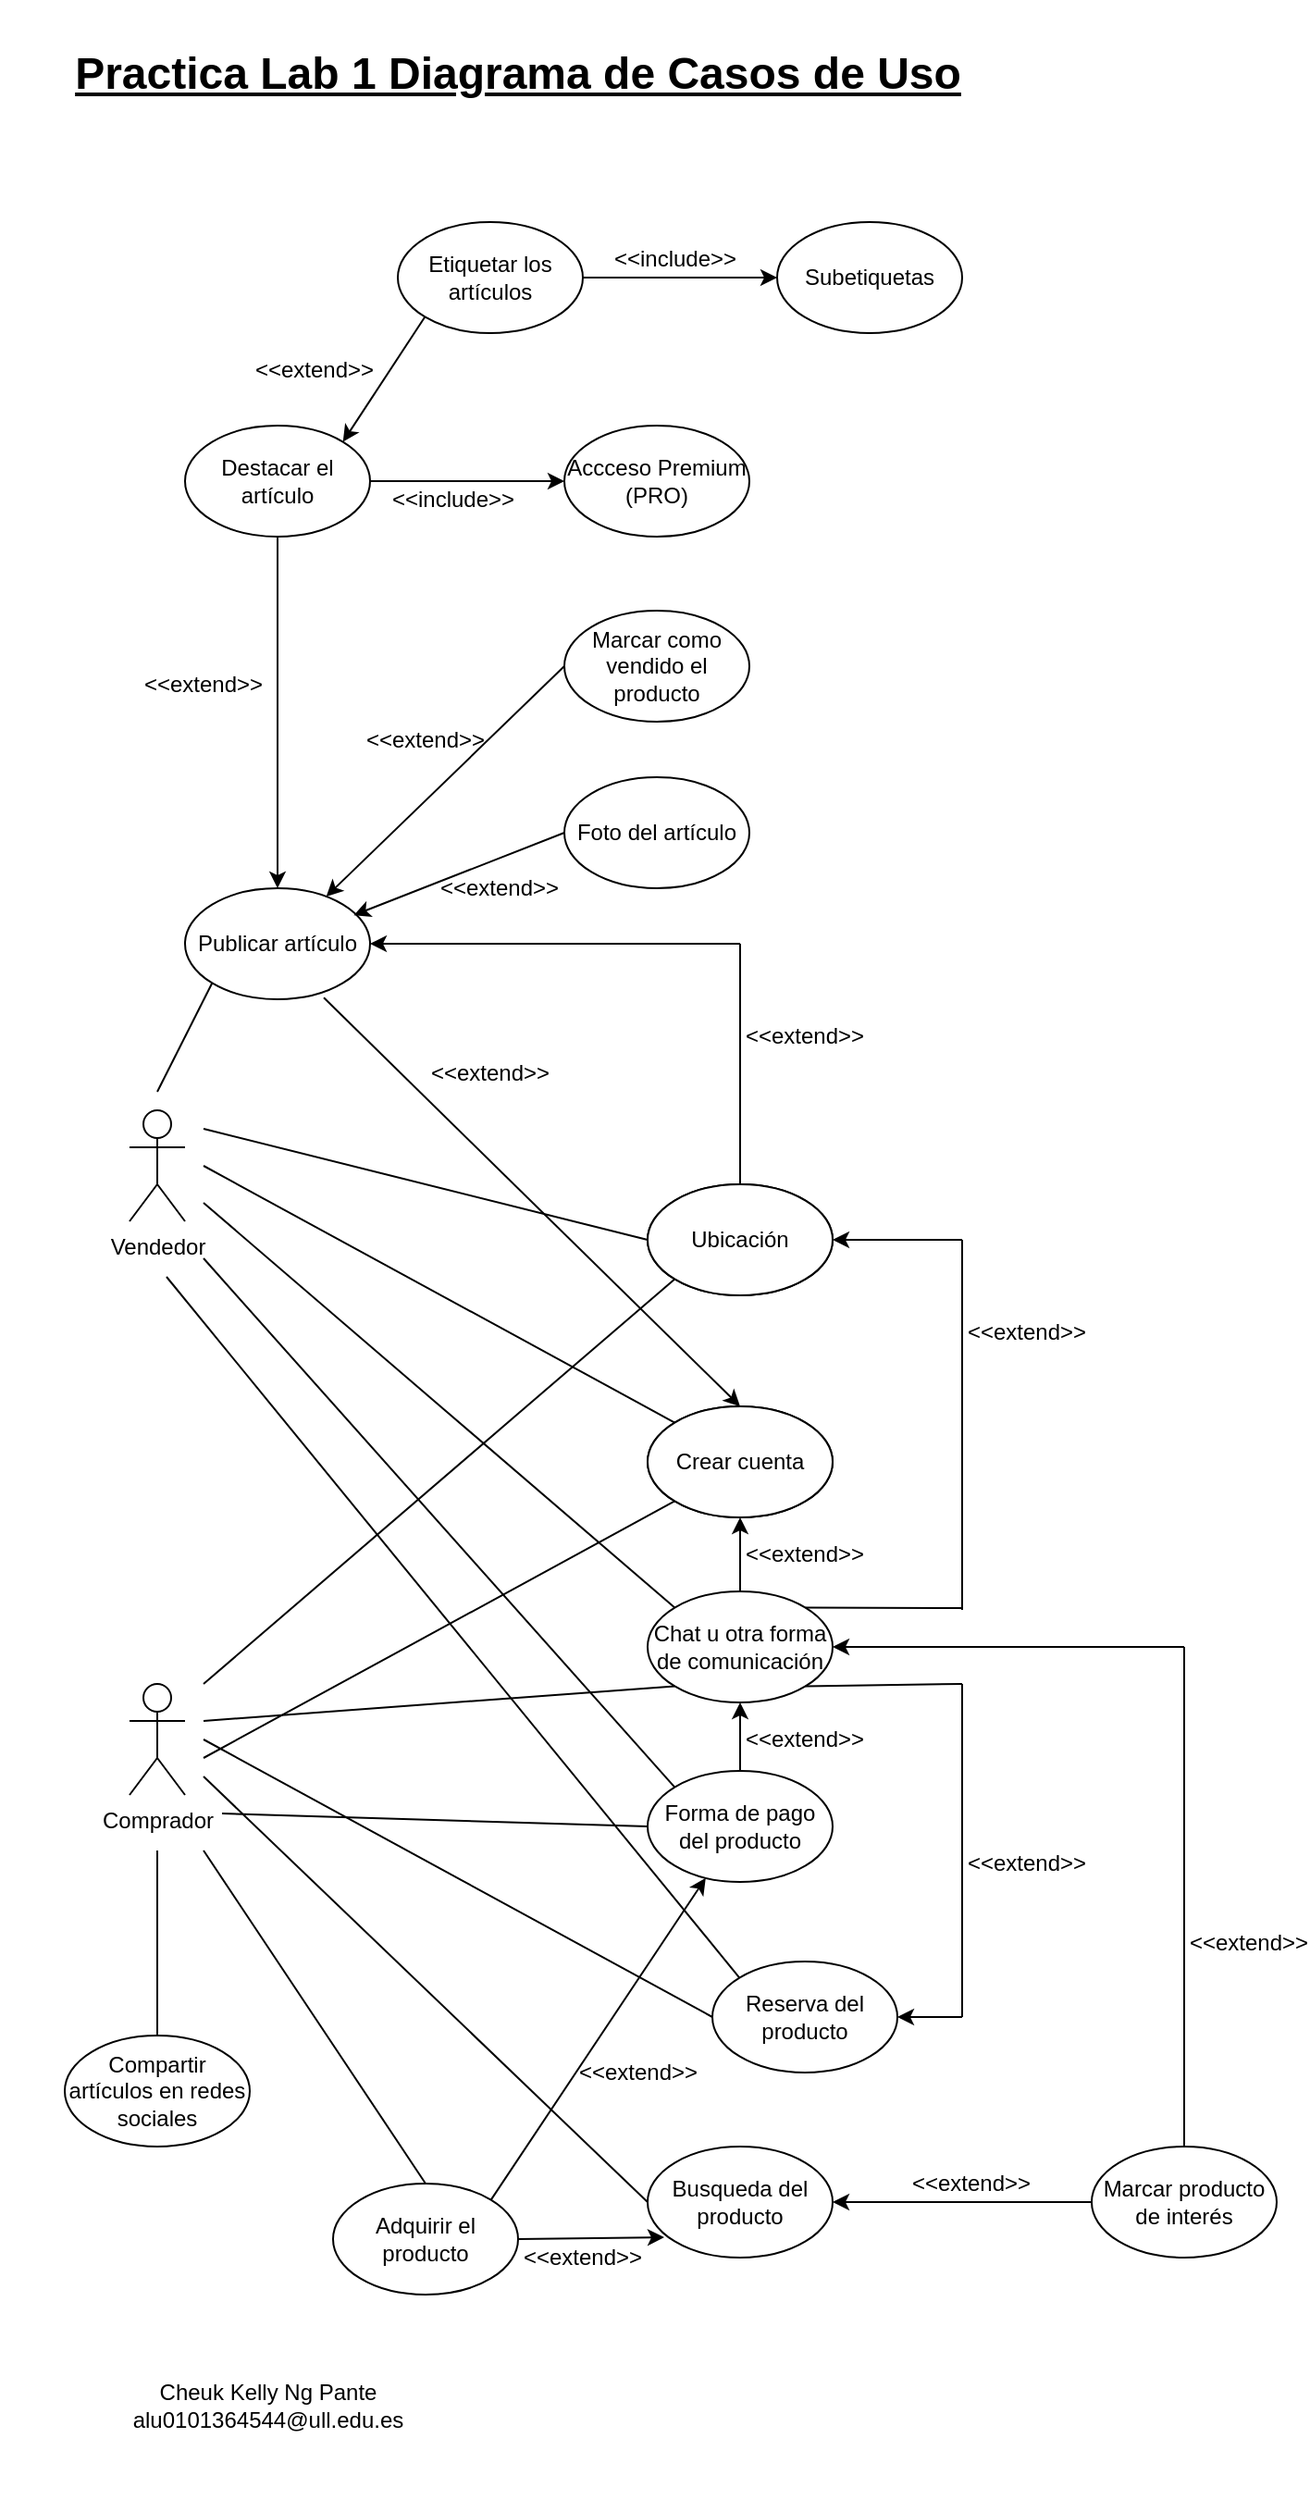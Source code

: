 <mxfile version="14.4.3" type="device"><diagram id="dLHyvm_DX3ov7QYq-CUW" name="Página-1"><mxGraphModel dx="1108" dy="510" grid="1" gridSize="10" guides="1" tooltips="1" connect="1" arrows="1" fold="1" page="1" pageScale="1" pageWidth="1000" pageHeight="1400" math="0" shadow="0"><root><mxCell id="0"/><mxCell id="1" parent="0"/><mxCell id="fIfupZRsueeHco4kO4kN-1" value="Vendedor" style="shape=umlActor;verticalLabelPosition=bottom;verticalAlign=top;html=1;outlineConnect=0;" vertex="1" parent="1"><mxGeometry x="85" y="610" width="30" height="60" as="geometry"/></mxCell><mxCell id="fIfupZRsueeHco4kO4kN-5" value="Comprador" style="shape=umlActor;verticalLabelPosition=bottom;verticalAlign=top;html=1;outlineConnect=0;" vertex="1" parent="1"><mxGeometry x="85" y="920" width="30" height="60" as="geometry"/></mxCell><mxCell id="fIfupZRsueeHco4kO4kN-6" value="Crear cuenta" style="ellipse;whiteSpace=wrap;html=1;" vertex="1" parent="1"><mxGeometry x="365" y="770" width="100" height="60" as="geometry"/></mxCell><mxCell id="fIfupZRsueeHco4kO4kN-7" value="" style="endArrow=none;html=1;entryX=0;entryY=0;entryDx=0;entryDy=0;" edge="1" parent="1" target="fIfupZRsueeHco4kO4kN-6"><mxGeometry width="50" height="50" relative="1" as="geometry"><mxPoint x="125" y="640" as="sourcePoint"/><mxPoint x="755" y="750" as="targetPoint"/></mxGeometry></mxCell><mxCell id="fIfupZRsueeHco4kO4kN-8" value="" style="endArrow=none;html=1;entryX=0;entryY=1;entryDx=0;entryDy=0;" edge="1" parent="1" target="fIfupZRsueeHco4kO4kN-6"><mxGeometry width="50" height="50" relative="1" as="geometry"><mxPoint x="125" y="960" as="sourcePoint"/><mxPoint x="185" y="930" as="targetPoint"/></mxGeometry></mxCell><mxCell id="fIfupZRsueeHco4kO4kN-10" value="Publicar artículo" style="ellipse;whiteSpace=wrap;html=1;" vertex="1" parent="1"><mxGeometry x="115" y="490" width="100" height="60" as="geometry"/></mxCell><mxCell id="fIfupZRsueeHco4kO4kN-11" value="" style="endArrow=none;html=1;entryX=0;entryY=1;entryDx=0;entryDy=0;" edge="1" parent="1" target="fIfupZRsueeHco4kO4kN-10"><mxGeometry width="50" height="50" relative="1" as="geometry"><mxPoint x="100" y="600" as="sourcePoint"/><mxPoint x="755" y="750" as="targetPoint"/></mxGeometry></mxCell><mxCell id="fIfupZRsueeHco4kO4kN-13" value="" style="endArrow=classic;html=1;exitX=0.75;exitY=0.986;exitDx=0;exitDy=0;exitPerimeter=0;entryX=0.5;entryY=0;entryDx=0;entryDy=0;" edge="1" parent="1" source="fIfupZRsueeHco4kO4kN-10" target="fIfupZRsueeHco4kO4kN-16"><mxGeometry width="50" height="50" relative="1" as="geometry"><mxPoint x="705" y="800" as="sourcePoint"/><mxPoint x="515" y="740" as="targetPoint"/></mxGeometry></mxCell><mxCell id="fIfupZRsueeHco4kO4kN-14" value="&amp;lt;&amp;lt;extend&amp;gt;&amp;gt;" style="text;html=1;strokeColor=none;fillColor=none;align=center;verticalAlign=middle;whiteSpace=wrap;rounded=0;" vertex="1" parent="1"><mxGeometry x="255" y="580" width="50" height="20" as="geometry"/></mxCell><mxCell id="fIfupZRsueeHco4kO4kN-16" value="Crear cuenta" style="ellipse;whiteSpace=wrap;html=1;" vertex="1" parent="1"><mxGeometry x="365" y="770" width="100" height="60" as="geometry"/></mxCell><mxCell id="fIfupZRsueeHco4kO4kN-17" value="Marcar producto de interés" style="ellipse;whiteSpace=wrap;html=1;" vertex="1" parent="1"><mxGeometry x="605" y="1170" width="100" height="60" as="geometry"/></mxCell><mxCell id="fIfupZRsueeHco4kO4kN-18" value="Busqueda del producto" style="ellipse;whiteSpace=wrap;html=1;" vertex="1" parent="1"><mxGeometry x="365" y="1170" width="100" height="60" as="geometry"/></mxCell><mxCell id="fIfupZRsueeHco4kO4kN-32" style="edgeStyle=orthogonalEdgeStyle;rounded=0;orthogonalLoop=1;jettySize=auto;html=1;exitX=0.5;exitY=0;exitDx=0;exitDy=0;entryX=0.5;entryY=1;entryDx=0;entryDy=0;" edge="1" parent="1" source="fIfupZRsueeHco4kO4kN-19" target="fIfupZRsueeHco4kO4kN-21"><mxGeometry relative="1" as="geometry"/></mxCell><mxCell id="fIfupZRsueeHco4kO4kN-19" value="Forma de pago del producto" style="ellipse;whiteSpace=wrap;html=1;" vertex="1" parent="1"><mxGeometry x="365" y="967" width="100" height="60" as="geometry"/></mxCell><mxCell id="fIfupZRsueeHco4kO4kN-20" value="Ubicación" style="ellipse;whiteSpace=wrap;html=1;" vertex="1" parent="1"><mxGeometry x="365" y="650" width="100" height="60" as="geometry"/></mxCell><mxCell id="fIfupZRsueeHco4kO4kN-21" value="Chat u otra forma de comunicación" style="ellipse;whiteSpace=wrap;html=1;" vertex="1" parent="1"><mxGeometry x="365" y="870" width="100" height="60" as="geometry"/></mxCell><mxCell id="fIfupZRsueeHco4kO4kN-22" value="" style="endArrow=none;html=1;entryX=0;entryY=0.5;entryDx=0;entryDy=0;" edge="1" parent="1" target="fIfupZRsueeHco4kO4kN-18"><mxGeometry width="50" height="50" relative="1" as="geometry"><mxPoint x="125" y="970" as="sourcePoint"/><mxPoint x="295" y="990" as="targetPoint"/></mxGeometry></mxCell><mxCell id="fIfupZRsueeHco4kO4kN-24" value="" style="endArrow=classic;html=1;exitX=0;exitY=0.5;exitDx=0;exitDy=0;entryX=1;entryY=0.5;entryDx=0;entryDy=0;" edge="1" parent="1" source="fIfupZRsueeHco4kO4kN-17" target="fIfupZRsueeHco4kO4kN-18"><mxGeometry width="50" height="50" relative="1" as="geometry"><mxPoint x="475" y="1030" as="sourcePoint"/><mxPoint x="435" y="1090" as="targetPoint"/></mxGeometry></mxCell><mxCell id="fIfupZRsueeHco4kO4kN-25" value="&amp;lt;&amp;lt;extend&amp;gt;&amp;gt;" style="text;html=1;strokeColor=none;fillColor=none;align=center;verticalAlign=middle;whiteSpace=wrap;rounded=0;" vertex="1" parent="1"><mxGeometry x="515" y="1180" width="50" height="20" as="geometry"/></mxCell><mxCell id="fIfupZRsueeHco4kO4kN-26" value="" style="endArrow=none;html=1;entryX=0;entryY=0;entryDx=0;entryDy=0;" edge="1" parent="1" target="fIfupZRsueeHco4kO4kN-21"><mxGeometry width="50" height="50" relative="1" as="geometry"><mxPoint x="125" y="660" as="sourcePoint"/><mxPoint x="485" y="760" as="targetPoint"/></mxGeometry></mxCell><mxCell id="fIfupZRsueeHco4kO4kN-27" value="" style="endArrow=none;html=1;entryX=0;entryY=1;entryDx=0;entryDy=0;" edge="1" parent="1" target="fIfupZRsueeHco4kO4kN-21"><mxGeometry width="50" height="50" relative="1" as="geometry"><mxPoint x="125" y="940" as="sourcePoint"/><mxPoint x="255" y="920" as="targetPoint"/></mxGeometry></mxCell><mxCell id="fIfupZRsueeHco4kO4kN-28" value="" style="endArrow=classic;html=1;exitX=0.5;exitY=0;exitDx=0;exitDy=0;entryX=0.5;entryY=1;entryDx=0;entryDy=0;" edge="1" parent="1" source="fIfupZRsueeHco4kO4kN-21" target="fIfupZRsueeHco4kO4kN-16"><mxGeometry width="50" height="50" relative="1" as="geometry"><mxPoint x="565" y="870" as="sourcePoint"/><mxPoint x="615" y="820" as="targetPoint"/></mxGeometry></mxCell><mxCell id="fIfupZRsueeHco4kO4kN-29" value="&amp;lt;&amp;lt;extend&amp;gt;&amp;gt;" style="text;html=1;strokeColor=none;fillColor=none;align=center;verticalAlign=middle;whiteSpace=wrap;rounded=0;" vertex="1" parent="1"><mxGeometry x="425" y="840" width="50" height="20" as="geometry"/></mxCell><mxCell id="fIfupZRsueeHco4kO4kN-30" value="" style="endArrow=none;html=1;entryX=0;entryY=0;entryDx=0;entryDy=0;" edge="1" parent="1" target="fIfupZRsueeHco4kO4kN-19"><mxGeometry width="50" height="50" relative="1" as="geometry"><mxPoint x="125" y="690" as="sourcePoint"/><mxPoint x="485" y="750" as="targetPoint"/></mxGeometry></mxCell><mxCell id="fIfupZRsueeHco4kO4kN-31" value="" style="endArrow=none;html=1;entryX=0;entryY=0.5;entryDx=0;entryDy=0;" edge="1" parent="1" target="fIfupZRsueeHco4kO4kN-19"><mxGeometry width="50" height="50" relative="1" as="geometry"><mxPoint x="135" y="990" as="sourcePoint"/><mxPoint x="225" y="950" as="targetPoint"/></mxGeometry></mxCell><mxCell id="fIfupZRsueeHco4kO4kN-33" value="&amp;lt;&amp;lt;extend&amp;gt;&amp;gt;" style="text;html=1;strokeColor=none;fillColor=none;align=center;verticalAlign=middle;whiteSpace=wrap;rounded=0;" vertex="1" parent="1"><mxGeometry x="425" y="940" width="50" height="20" as="geometry"/></mxCell><mxCell id="fIfupZRsueeHco4kO4kN-34" value="" style="endArrow=none;html=1;entryX=0;entryY=0.5;entryDx=0;entryDy=0;" edge="1" parent="1" target="fIfupZRsueeHco4kO4kN-20"><mxGeometry width="50" height="50" relative="1" as="geometry"><mxPoint x="125" y="620" as="sourcePoint"/><mxPoint x="185" y="600" as="targetPoint"/></mxGeometry></mxCell><mxCell id="fIfupZRsueeHco4kO4kN-35" value="" style="endArrow=none;html=1;entryX=0;entryY=1;entryDx=0;entryDy=0;" edge="1" parent="1" target="fIfupZRsueeHco4kO4kN-20"><mxGeometry width="50" height="50" relative="1" as="geometry"><mxPoint x="125" y="920" as="sourcePoint"/><mxPoint x="175" y="890" as="targetPoint"/></mxGeometry></mxCell><mxCell id="fIfupZRsueeHco4kO4kN-38" value="" style="endArrow=none;html=1;" edge="1" parent="1"><mxGeometry width="50" height="50" relative="1" as="geometry"><mxPoint x="535" y="880" as="sourcePoint"/><mxPoint x="535" y="680" as="targetPoint"/></mxGeometry></mxCell><mxCell id="fIfupZRsueeHco4kO4kN-41" value="&amp;lt;&amp;lt;extend&amp;gt;&amp;gt;" style="text;html=1;strokeColor=none;fillColor=none;align=center;verticalAlign=middle;whiteSpace=wrap;rounded=0;" vertex="1" parent="1"><mxGeometry x="545" y="720" width="50" height="20" as="geometry"/></mxCell><mxCell id="fIfupZRsueeHco4kO4kN-42" value="" style="endArrow=none;html=1;exitX=1;exitY=0;exitDx=0;exitDy=0;" edge="1" parent="1" source="fIfupZRsueeHco4kO4kN-21"><mxGeometry width="50" height="50" relative="1" as="geometry"><mxPoint x="475" y="930" as="sourcePoint"/><mxPoint x="535" y="879" as="targetPoint"/></mxGeometry></mxCell><mxCell id="fIfupZRsueeHco4kO4kN-43" value="" style="endArrow=classic;html=1;entryX=1;entryY=0.5;entryDx=0;entryDy=0;" edge="1" parent="1" target="fIfupZRsueeHco4kO4kN-20"><mxGeometry width="50" height="50" relative="1" as="geometry"><mxPoint x="535" y="680" as="sourcePoint"/><mxPoint x="335" y="730" as="targetPoint"/></mxGeometry></mxCell><mxCell id="fIfupZRsueeHco4kO4kN-45" value="&amp;lt;&amp;lt;extend&amp;gt;&amp;gt;" style="text;html=1;strokeColor=none;fillColor=none;align=center;verticalAlign=middle;whiteSpace=wrap;rounded=0;" vertex="1" parent="1"><mxGeometry x="425" y="560" width="50" height="20" as="geometry"/></mxCell><mxCell id="fIfupZRsueeHco4kO4kN-46" value="" style="endArrow=none;html=1;exitX=0.5;exitY=0;exitDx=0;exitDy=0;" edge="1" parent="1" source="fIfupZRsueeHco4kO4kN-20"><mxGeometry width="50" height="50" relative="1" as="geometry"><mxPoint x="285" y="780" as="sourcePoint"/><mxPoint x="415" y="520" as="targetPoint"/></mxGeometry></mxCell><mxCell id="fIfupZRsueeHco4kO4kN-47" value="" style="endArrow=classic;html=1;entryX=1;entryY=0.5;entryDx=0;entryDy=0;" edge="1" parent="1" target="fIfupZRsueeHco4kO4kN-10"><mxGeometry width="50" height="50" relative="1" as="geometry"><mxPoint x="415" y="520" as="sourcePoint"/><mxPoint x="335" y="470" as="targetPoint"/></mxGeometry></mxCell><mxCell id="fIfupZRsueeHco4kO4kN-49" value="Foto del artículo" style="ellipse;whiteSpace=wrap;html=1;" vertex="1" parent="1"><mxGeometry x="320" y="430" width="100" height="60" as="geometry"/></mxCell><mxCell id="fIfupZRsueeHco4kO4kN-50" value="Ubicación" style="ellipse;whiteSpace=wrap;html=1;" vertex="1" parent="1"><mxGeometry x="365" y="650" width="100" height="60" as="geometry"/></mxCell><mxCell id="fIfupZRsueeHco4kO4kN-51" value="Adquirir el producto" style="ellipse;whiteSpace=wrap;html=1;" vertex="1" parent="1"><mxGeometry x="195" y="1190" width="100" height="60" as="geometry"/></mxCell><mxCell id="fIfupZRsueeHco4kO4kN-52" value="Compartir artículos en redes sociales" style="ellipse;whiteSpace=wrap;html=1;" vertex="1" parent="1"><mxGeometry x="50" y="1110" width="100" height="60" as="geometry"/></mxCell><mxCell id="fIfupZRsueeHco4kO4kN-53" value="Subetiquetas" style="ellipse;whiteSpace=wrap;html=1;" vertex="1" parent="1"><mxGeometry x="435" y="130" width="100" height="60" as="geometry"/></mxCell><mxCell id="fIfupZRsueeHco4kO4kN-54" value="Reserva del producto" style="ellipse;whiteSpace=wrap;html=1;" vertex="1" parent="1"><mxGeometry x="400" y="1070" width="100" height="60" as="geometry"/></mxCell><mxCell id="fIfupZRsueeHco4kO4kN-55" value="Accceso Premium (PRO)" style="ellipse;whiteSpace=wrap;html=1;" vertex="1" parent="1"><mxGeometry x="320" y="240" width="100" height="60" as="geometry"/></mxCell><mxCell id="fIfupZRsueeHco4kO4kN-56" value="" style="endArrow=none;html=1;entryX=0;entryY=0;entryDx=0;entryDy=0;" edge="1" parent="1" target="fIfupZRsueeHco4kO4kN-54"><mxGeometry width="50" height="50" relative="1" as="geometry"><mxPoint x="105" y="700" as="sourcePoint"/><mxPoint x="125" y="750" as="targetPoint"/></mxGeometry></mxCell><mxCell id="fIfupZRsueeHco4kO4kN-57" value="" style="endArrow=none;html=1;entryX=0;entryY=0.5;entryDx=0;entryDy=0;" edge="1" parent="1" target="fIfupZRsueeHco4kO4kN-54"><mxGeometry width="50" height="50" relative="1" as="geometry"><mxPoint x="125" y="950" as="sourcePoint"/><mxPoint x="295" y="1010" as="targetPoint"/></mxGeometry></mxCell><mxCell id="fIfupZRsueeHco4kO4kN-58" value="" style="endArrow=none;html=1;exitX=1;exitY=1;exitDx=0;exitDy=0;" edge="1" parent="1" source="fIfupZRsueeHco4kO4kN-21"><mxGeometry width="50" height="50" relative="1" as="geometry"><mxPoint x="535" y="970" as="sourcePoint"/><mxPoint x="535" y="920" as="targetPoint"/></mxGeometry></mxCell><mxCell id="fIfupZRsueeHco4kO4kN-59" value="" style="endArrow=none;html=1;" edge="1" parent="1"><mxGeometry width="50" height="50" relative="1" as="geometry"><mxPoint x="535" y="920" as="sourcePoint"/><mxPoint x="535" y="1100" as="targetPoint"/></mxGeometry></mxCell><mxCell id="fIfupZRsueeHco4kO4kN-60" value="" style="endArrow=classic;html=1;entryX=1;entryY=0.5;entryDx=0;entryDy=0;" edge="1" parent="1" target="fIfupZRsueeHco4kO4kN-54"><mxGeometry width="50" height="50" relative="1" as="geometry"><mxPoint x="535" y="1100" as="sourcePoint"/><mxPoint x="525" y="1070" as="targetPoint"/></mxGeometry></mxCell><mxCell id="fIfupZRsueeHco4kO4kN-61" value="&amp;lt;&amp;lt;extend&amp;gt;&amp;gt;" style="text;html=1;strokeColor=none;fillColor=none;align=center;verticalAlign=middle;whiteSpace=wrap;rounded=0;" vertex="1" parent="1"><mxGeometry x="545" y="1007" width="50" height="20" as="geometry"/></mxCell><mxCell id="fIfupZRsueeHco4kO4kN-63" value="" style="endArrow=none;html=1;exitX=0.5;exitY=0;exitDx=0;exitDy=0;" edge="1" parent="1" source="fIfupZRsueeHco4kO4kN-52"><mxGeometry width="50" height="50" relative="1" as="geometry"><mxPoint x="75" y="1090" as="sourcePoint"/><mxPoint x="100" y="1010" as="targetPoint"/></mxGeometry></mxCell><mxCell id="fIfupZRsueeHco4kO4kN-67" value="" style="endArrow=none;html=1;exitX=0.5;exitY=0;exitDx=0;exitDy=0;" edge="1" parent="1" source="fIfupZRsueeHco4kO4kN-17"><mxGeometry width="50" height="50" relative="1" as="geometry"><mxPoint x="695" y="1130" as="sourcePoint"/><mxPoint x="655" y="900" as="targetPoint"/></mxGeometry></mxCell><mxCell id="fIfupZRsueeHco4kO4kN-68" value="" style="endArrow=classic;html=1;entryX=1;entryY=0.5;entryDx=0;entryDy=0;" edge="1" parent="1" target="fIfupZRsueeHco4kO4kN-21"><mxGeometry width="50" height="50" relative="1" as="geometry"><mxPoint x="655" y="900" as="sourcePoint"/><mxPoint x="615" y="870" as="targetPoint"/></mxGeometry></mxCell><mxCell id="fIfupZRsueeHco4kO4kN-69" value="&amp;lt;&amp;lt;extend&amp;gt;&amp;gt;" style="text;html=1;strokeColor=none;fillColor=none;align=center;verticalAlign=middle;whiteSpace=wrap;rounded=0;" vertex="1" parent="1"><mxGeometry x="665" y="1050" width="50" height="20" as="geometry"/></mxCell><mxCell id="fIfupZRsueeHco4kO4kN-70" value="" style="endArrow=none;html=1;entryX=0.5;entryY=0;entryDx=0;entryDy=0;" edge="1" parent="1" target="fIfupZRsueeHco4kO4kN-51"><mxGeometry width="50" height="50" relative="1" as="geometry"><mxPoint x="125" y="1010" as="sourcePoint"/><mxPoint x="115" y="870" as="targetPoint"/></mxGeometry></mxCell><mxCell id="fIfupZRsueeHco4kO4kN-71" value="" style="endArrow=classic;html=1;exitX=1;exitY=0.5;exitDx=0;exitDy=0;entryX=0.09;entryY=0.817;entryDx=0;entryDy=0;entryPerimeter=0;" edge="1" parent="1" source="fIfupZRsueeHco4kO4kN-51" target="fIfupZRsueeHco4kO4kN-18"><mxGeometry width="50" height="50" relative="1" as="geometry"><mxPoint x="295" y="1350" as="sourcePoint"/><mxPoint x="345" y="1300" as="targetPoint"/></mxGeometry></mxCell><mxCell id="fIfupZRsueeHco4kO4kN-72" value="&amp;lt;&amp;lt;extend&amp;gt;&amp;gt;" style="text;html=1;strokeColor=none;fillColor=none;align=center;verticalAlign=middle;whiteSpace=wrap;rounded=0;" vertex="1" parent="1"><mxGeometry x="305" y="1220" width="50" height="20" as="geometry"/></mxCell><mxCell id="fIfupZRsueeHco4kO4kN-74" value="" style="endArrow=classic;html=1;exitX=1;exitY=0;exitDx=0;exitDy=0;" edge="1" parent="1" source="fIfupZRsueeHco4kO4kN-51" target="fIfupZRsueeHco4kO4kN-19"><mxGeometry width="50" height="50" relative="1" as="geometry"><mxPoint x="255" y="1190" as="sourcePoint"/><mxPoint x="305" y="1140" as="targetPoint"/></mxGeometry></mxCell><mxCell id="fIfupZRsueeHco4kO4kN-75" value="&amp;lt;&amp;lt;extend&amp;gt;&amp;gt;" style="text;html=1;strokeColor=none;fillColor=none;align=center;verticalAlign=middle;whiteSpace=wrap;rounded=0;" vertex="1" parent="1"><mxGeometry x="335" y="1120" width="50" height="20" as="geometry"/></mxCell><mxCell id="fIfupZRsueeHco4kO4kN-76" value="Marcar como vendido el producto" style="ellipse;whiteSpace=wrap;html=1;" vertex="1" parent="1"><mxGeometry x="320" y="340" width="100" height="60" as="geometry"/></mxCell><mxCell id="fIfupZRsueeHco4kO4kN-77" value="Etiquetar los artículos" style="ellipse;whiteSpace=wrap;html=1;" vertex="1" parent="1"><mxGeometry x="230" y="130" width="100" height="60" as="geometry"/></mxCell><mxCell id="fIfupZRsueeHco4kO4kN-78" value="Destacar el artículo" style="ellipse;whiteSpace=wrap;html=1;" vertex="1" parent="1"><mxGeometry x="115" y="240" width="100" height="60" as="geometry"/></mxCell><mxCell id="fIfupZRsueeHco4kO4kN-80" value="&lt;font style=&quot;font-size: 24px&quot;&gt;&lt;u&gt;&lt;b&gt;Practica Lab 1 Diagrama de Casos de Uso&lt;/b&gt;&lt;/u&gt;&lt;/font&gt;" style="text;html=1;strokeColor=none;fillColor=none;align=center;verticalAlign=middle;whiteSpace=wrap;rounded=0;" vertex="1" parent="1"><mxGeometry x="45" y="10" width="500" height="80" as="geometry"/></mxCell><mxCell id="fIfupZRsueeHco4kO4kN-82" value="" style="endArrow=classic;html=1;exitX=0.5;exitY=1;exitDx=0;exitDy=0;entryX=0.5;entryY=0;entryDx=0;entryDy=0;" edge="1" parent="1" source="fIfupZRsueeHco4kO4kN-78" target="fIfupZRsueeHco4kO4kN-10"><mxGeometry width="50" height="50" relative="1" as="geometry"><mxPoint x="140" y="410" as="sourcePoint"/><mxPoint x="190" y="360" as="targetPoint"/></mxGeometry></mxCell><mxCell id="fIfupZRsueeHco4kO4kN-83" value="" style="endArrow=classic;html=1;entryX=1;entryY=0;entryDx=0;entryDy=0;exitX=0;exitY=1;exitDx=0;exitDy=0;" edge="1" parent="1" source="fIfupZRsueeHco4kO4kN-77" target="fIfupZRsueeHco4kO4kN-78"><mxGeometry width="50" height="50" relative="1" as="geometry"><mxPoint x="238" y="207" as="sourcePoint"/><mxPoint x="320" y="230" as="targetPoint"/></mxGeometry></mxCell><mxCell id="fIfupZRsueeHco4kO4kN-84" value="" style="endArrow=classic;html=1;entryX=0;entryY=0.5;entryDx=0;entryDy=0;exitX=1;exitY=0.5;exitDx=0;exitDy=0;" edge="1" parent="1" source="fIfupZRsueeHco4kO4kN-78" target="fIfupZRsueeHco4kO4kN-55"><mxGeometry width="50" height="50" relative="1" as="geometry"><mxPoint x="264.157" y="246.172" as="sourcePoint"/><mxPoint x="230.003" y="293.828" as="targetPoint"/></mxGeometry></mxCell><mxCell id="fIfupZRsueeHco4kO4kN-85" value="&amp;lt;&amp;lt;include&amp;gt;&amp;gt;" style="text;html=1;strokeColor=none;fillColor=none;align=center;verticalAlign=middle;whiteSpace=wrap;rounded=0;" vertex="1" parent="1"><mxGeometry x="240" y="270" width="40" height="20" as="geometry"/></mxCell><mxCell id="fIfupZRsueeHco4kO4kN-86" value="" style="endArrow=classic;html=1;exitX=0;exitY=0.5;exitDx=0;exitDy=0;" edge="1" parent="1" source="fIfupZRsueeHco4kO4kN-76" target="fIfupZRsueeHco4kO4kN-10"><mxGeometry width="50" height="50" relative="1" as="geometry"><mxPoint x="250" y="360" as="sourcePoint"/><mxPoint x="280" y="340" as="targetPoint"/></mxGeometry></mxCell><mxCell id="fIfupZRsueeHco4kO4kN-87" value="" style="endArrow=classic;html=1;exitX=0;exitY=0.5;exitDx=0;exitDy=0;entryX=0.912;entryY=0.243;entryDx=0;entryDy=0;entryPerimeter=0;" edge="1" parent="1" source="fIfupZRsueeHco4kO4kN-49" target="fIfupZRsueeHco4kO4kN-10"><mxGeometry width="50" height="50" relative="1" as="geometry"><mxPoint x="250" y="510" as="sourcePoint"/><mxPoint x="320" y="410" as="targetPoint"/></mxGeometry></mxCell><mxCell id="fIfupZRsueeHco4kO4kN-88" value="&amp;lt;&amp;lt;extend&amp;gt;&amp;gt;" style="text;html=1;strokeColor=none;fillColor=none;align=center;verticalAlign=middle;whiteSpace=wrap;rounded=0;" vertex="1" parent="1"><mxGeometry x="260" y="480" width="50" height="20" as="geometry"/></mxCell><mxCell id="fIfupZRsueeHco4kO4kN-89" value="&amp;lt;&amp;lt;extend&amp;gt;&amp;gt;" style="text;html=1;strokeColor=none;fillColor=none;align=center;verticalAlign=middle;whiteSpace=wrap;rounded=0;" vertex="1" parent="1"><mxGeometry x="220" y="400" width="50" height="20" as="geometry"/></mxCell><mxCell id="fIfupZRsueeHco4kO4kN-90" value="&amp;lt;&amp;lt;extend&amp;gt;&amp;gt;" style="text;html=1;strokeColor=none;fillColor=none;align=center;verticalAlign=middle;whiteSpace=wrap;rounded=0;" vertex="1" parent="1"><mxGeometry x="160" y="200" width="50" height="20" as="geometry"/></mxCell><mxCell id="fIfupZRsueeHco4kO4kN-91" value="" style="endArrow=classic;html=1;exitX=1;exitY=0.5;exitDx=0;exitDy=0;entryX=0;entryY=0.5;entryDx=0;entryDy=0;" edge="1" parent="1" source="fIfupZRsueeHco4kO4kN-77" target="fIfupZRsueeHco4kO4kN-53"><mxGeometry width="50" height="50" relative="1" as="geometry"><mxPoint x="340" y="200" as="sourcePoint"/><mxPoint x="390" y="150" as="targetPoint"/></mxGeometry></mxCell><mxCell id="fIfupZRsueeHco4kO4kN-92" value="&amp;lt;&amp;lt;include&amp;gt;&amp;gt;" style="text;html=1;strokeColor=none;fillColor=none;align=center;verticalAlign=middle;whiteSpace=wrap;rounded=0;" vertex="1" parent="1"><mxGeometry x="360" y="140" width="40" height="20" as="geometry"/></mxCell><mxCell id="fIfupZRsueeHco4kO4kN-93" value="Cheuk Kelly Ng Pante&lt;br&gt;alu0101364544@ull.edu.es" style="text;html=1;strokeColor=none;fillColor=none;align=center;verticalAlign=middle;whiteSpace=wrap;rounded=0;" vertex="1" parent="1"><mxGeometry x="15" y="1260" width="290" height="100" as="geometry"/></mxCell><mxCell id="fIfupZRsueeHco4kO4kN-94" value="&amp;lt;&amp;lt;extend&amp;gt;&amp;gt;" style="text;html=1;strokeColor=none;fillColor=none;align=center;verticalAlign=middle;whiteSpace=wrap;rounded=0;" vertex="1" parent="1"><mxGeometry x="100" y="370" width="50" height="20" as="geometry"/></mxCell></root></mxGraphModel></diagram></mxfile>